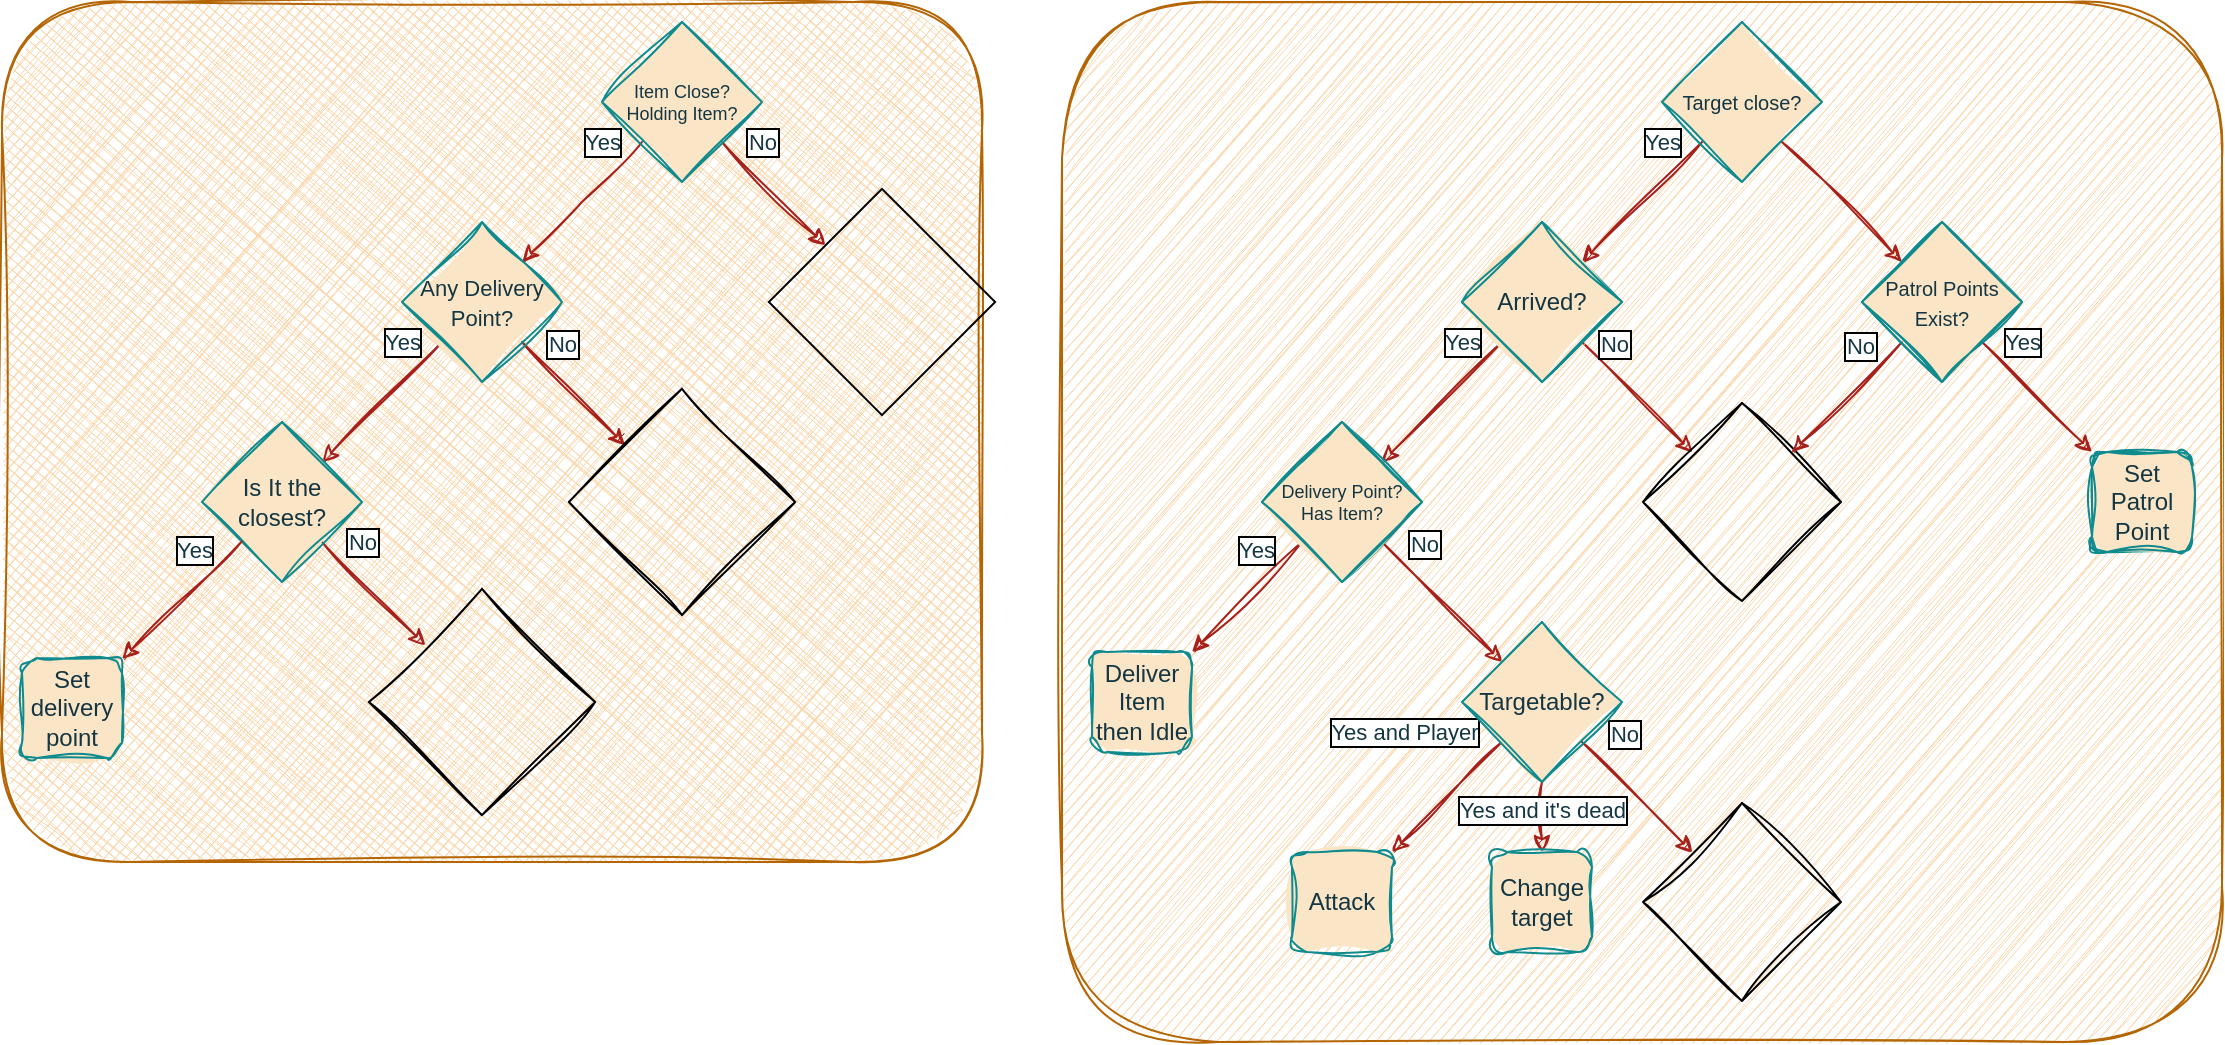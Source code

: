 <mxfile version="21.4.0" type="github">
  <diagram name="Page-1" id="PBjF0S1gfF1iQmg-wnNl">
    <mxGraphModel dx="1500" dy="769" grid="1" gridSize="10" guides="1" tooltips="1" connect="1" arrows="1" fold="1" page="1" pageScale="1" pageWidth="1169" pageHeight="827" math="0" shadow="0">
      <root>
        <mxCell id="0" />
        <mxCell id="1" parent="0" />
        <mxCell id="rl__5Bupo7yeQbn3KmcP-94" value="" style="rounded=1;whiteSpace=wrap;html=1;fillStyle=hachure;shadow=0;glass=0;fillColor=#fad7ac;strokeColor=#b46504;sketch=1;curveFitting=1;jiggle=2;sketchStyle=rough;" parent="1" vertex="1">
          <mxGeometry x="550" y="10" width="580" height="520" as="geometry" />
        </mxCell>
        <mxCell id="rl__5Bupo7yeQbn3KmcP-93" value="" style="rounded=1;whiteSpace=wrap;html=1;fillStyle=cross-hatch;sketch=1;curveFitting=1;jiggle=2;shadow=0;glass=0;fillColor=#fad7ac;strokeColor=#b46504;" parent="1" vertex="1">
          <mxGeometry x="20" y="10" width="490" height="430" as="geometry" />
        </mxCell>
        <mxCell id="rl__5Bupo7yeQbn3KmcP-3" value="" style="rounded=0;orthogonalLoop=1;jettySize=auto;html=1;exitX=0;exitY=1;exitDx=0;exitDy=0;sketch=1;curveFitting=1;jiggle=2;labelBackgroundColor=none;strokeColor=#A8201A;fontColor=default;" parent="1" source="rl__5Bupo7yeQbn3KmcP-1" target="rl__5Bupo7yeQbn3KmcP-2" edge="1">
          <mxGeometry relative="1" as="geometry">
            <Array as="points">
              <mxPoint x="310" y="110" />
            </Array>
          </mxGeometry>
        </mxCell>
        <mxCell id="rl__5Bupo7yeQbn3KmcP-55" value="&lt;div&gt;Yes&lt;/div&gt;" style="edgeLabel;html=1;align=center;verticalAlign=middle;resizable=0;points=[];labelBackgroundColor=default;fontColor=#143642;labelBorderColor=default;" parent="rl__5Bupo7yeQbn3KmcP-3" vertex="1" connectable="0">
          <mxGeometry x="-0.137" relative="1" as="geometry">
            <mxPoint x="6" y="-26" as="offset" />
          </mxGeometry>
        </mxCell>
        <mxCell id="rl__5Bupo7yeQbn3KmcP-19" style="rounded=0;orthogonalLoop=1;jettySize=auto;html=1;exitX=1;exitY=1;exitDx=0;exitDy=0;sketch=1;curveFitting=1;jiggle=2;labelBackgroundColor=none;strokeColor=#A8201A;fontColor=default;" parent="1" source="rl__5Bupo7yeQbn3KmcP-1" target="rl__5Bupo7yeQbn3KmcP-15" edge="1">
          <mxGeometry relative="1" as="geometry" />
        </mxCell>
        <mxCell id="rl__5Bupo7yeQbn3KmcP-56" value="&lt;div&gt;No&lt;/div&gt;" style="edgeLabel;html=1;align=center;verticalAlign=middle;resizable=0;points=[];labelBackgroundColor=default;fontColor=#143642;labelBorderColor=default;" parent="rl__5Bupo7yeQbn3KmcP-19" vertex="1" connectable="0">
          <mxGeometry x="-0.285" relative="1" as="geometry">
            <mxPoint x="1" y="-19" as="offset" />
          </mxGeometry>
        </mxCell>
        <mxCell id="rl__5Bupo7yeQbn3KmcP-1" value="&lt;div style=&quot;font-size: 9px;&quot;&gt;&lt;font style=&quot;font-size: 9px;&quot;&gt;Item Close?&lt;/font&gt;&lt;/div&gt;&lt;div style=&quot;font-size: 9px;&quot;&gt;&lt;font style=&quot;font-size: 9px;&quot;&gt;Holding Item?&lt;br&gt;&lt;/font&gt;&lt;/div&gt;" style="rhombus;whiteSpace=wrap;html=1;fontSize=10;verticalAlign=middle;horizontal=1;sketch=1;curveFitting=1;jiggle=2;labelBackgroundColor=none;fillColor=#FAE5C7;strokeColor=#0F8B8D;fontColor=#143642;fillStyle=solid;" parent="1" vertex="1">
          <mxGeometry x="320" y="20" width="80" height="80" as="geometry" />
        </mxCell>
        <mxCell id="rl__5Bupo7yeQbn3KmcP-24" value="" style="rounded=0;orthogonalLoop=1;jettySize=auto;html=1;sketch=1;curveFitting=1;jiggle=2;labelBackgroundColor=none;strokeColor=#A8201A;fontColor=default;" parent="1" source="rl__5Bupo7yeQbn3KmcP-2" target="rl__5Bupo7yeQbn3KmcP-23" edge="1">
          <mxGeometry relative="1" as="geometry" />
        </mxCell>
        <mxCell id="rl__5Bupo7yeQbn3KmcP-57" value="&lt;div&gt;Yes&lt;/div&gt;" style="edgeLabel;html=1;align=center;verticalAlign=middle;resizable=0;points=[];labelBackgroundColor=default;fontColor=#143642;labelBorderColor=default;" parent="rl__5Bupo7yeQbn3KmcP-24" vertex="1" connectable="0">
          <mxGeometry x="-0.269" relative="1" as="geometry">
            <mxPoint x="2" y="-22" as="offset" />
          </mxGeometry>
        </mxCell>
        <mxCell id="rl__5Bupo7yeQbn3KmcP-26" style="rounded=0;orthogonalLoop=1;jettySize=auto;html=1;sketch=1;curveFitting=1;jiggle=2;labelBackgroundColor=none;strokeColor=#A8201A;fontColor=default;" parent="1" source="rl__5Bupo7yeQbn3KmcP-2" target="rl__5Bupo7yeQbn3KmcP-25" edge="1">
          <mxGeometry relative="1" as="geometry" />
        </mxCell>
        <mxCell id="rl__5Bupo7yeQbn3KmcP-58" value="&lt;div&gt;No&lt;/div&gt;" style="edgeLabel;html=1;align=center;verticalAlign=middle;resizable=0;points=[];labelBackgroundColor=default;fontColor=#143642;labelBorderColor=default;" parent="rl__5Bupo7yeQbn3KmcP-26" vertex="1" connectable="0">
          <mxGeometry x="-0.539" y="1" relative="1" as="geometry">
            <mxPoint x="7" y="-11" as="offset" />
          </mxGeometry>
        </mxCell>
        <mxCell id="rl__5Bupo7yeQbn3KmcP-2" value="&lt;font style=&quot;font-size: 11px;&quot;&gt;Any Delivery Point?&lt;/font&gt;" style="rhombus;whiteSpace=wrap;html=1;sketch=1;curveFitting=1;jiggle=2;labelBackgroundColor=none;fillColor=#FAE5C7;strokeColor=#0F8B8D;fontColor=#143642;fillStyle=solid;" parent="1" vertex="1">
          <mxGeometry x="220" y="120" width="80" height="80" as="geometry" />
        </mxCell>
        <mxCell id="rl__5Bupo7yeQbn3KmcP-15" value="" style="shape=image;html=1;verticalAlign=top;verticalLabelPosition=bottom;labelBackgroundColor=none;imageAspect=0;aspect=fixed;image=https://cdn0.iconfinder.com/data/icons/phosphor-fill-vol-4/256/spiral-fill-128.png;imageBackground=none;imageBorder=none;rotation=135;direction=north;fillColor=#FAE5C7;strokeColor=#0F8B8D;fontColor=#143642;fillOpacity=75;" parent="1" vertex="1">
          <mxGeometry x="420" y="120" width="80" height="80" as="geometry" />
        </mxCell>
        <mxCell id="rl__5Bupo7yeQbn3KmcP-28" style="rounded=0;orthogonalLoop=1;jettySize=auto;html=1;sketch=1;curveFitting=1;jiggle=2;labelBackgroundColor=none;strokeColor=#A8201A;fontColor=default;" parent="1" source="rl__5Bupo7yeQbn3KmcP-23" target="rl__5Bupo7yeQbn3KmcP-27" edge="1">
          <mxGeometry relative="1" as="geometry" />
        </mxCell>
        <mxCell id="rl__5Bupo7yeQbn3KmcP-59" value="&lt;div&gt;No&lt;/div&gt;" style="edgeLabel;html=1;align=center;verticalAlign=middle;resizable=0;points=[];labelBackgroundColor=default;fontColor=#143642;labelBorderColor=default;" parent="rl__5Bupo7yeQbn3KmcP-28" vertex="1" connectable="0">
          <mxGeometry x="-0.539" y="-2" relative="1" as="geometry">
            <mxPoint x="9" y="-14" as="offset" />
          </mxGeometry>
        </mxCell>
        <mxCell id="rl__5Bupo7yeQbn3KmcP-23" value="Is It the closest?" style="rhombus;whiteSpace=wrap;html=1;sketch=1;curveFitting=1;jiggle=2;labelBackgroundColor=none;fillColor=#FAE5C7;strokeColor=#0F8B8D;fontColor=#143642;fillStyle=solid;" parent="1" vertex="1">
          <mxGeometry x="120" y="220" width="80" height="80" as="geometry" />
        </mxCell>
        <mxCell id="rl__5Bupo7yeQbn3KmcP-25" value="" style="shape=image;html=1;verticalAlign=top;verticalLabelPosition=bottom;labelBackgroundColor=none;imageAspect=0;aspect=fixed;image=https://cdn0.iconfinder.com/data/icons/phosphor-fill-vol-4/256/spiral-fill-128.png;imageBackground=none;imageBorder=none;rotation=135;direction=north;sketch=1;curveFitting=1;jiggle=2;fillColor=#FAE5C7;strokeColor=#0F8B8D;fontColor=#143642;fillOpacity=75;" parent="1" vertex="1">
          <mxGeometry x="320" y="220" width="80" height="80" as="geometry" />
        </mxCell>
        <mxCell id="rl__5Bupo7yeQbn3KmcP-27" value="" style="shape=image;html=1;verticalAlign=top;verticalLabelPosition=bottom;labelBackgroundColor=none;imageAspect=0;aspect=fixed;image=https://cdn0.iconfinder.com/data/icons/phosphor-fill-vol-4/256/spiral-fill-128.png;imageBackground=none;imageBorder=default;rotation=135;direction=north;sketch=1;curveFitting=1;jiggle=2;fillColor=#FAE5C7;strokeColor=#0F8B8D;fontColor=#143642;fillOpacity=75;" parent="1" vertex="1">
          <mxGeometry x="220" y="320" width="80" height="80" as="geometry" />
        </mxCell>
        <mxCell id="rl__5Bupo7yeQbn3KmcP-34" value="" style="rounded=0;orthogonalLoop=1;jettySize=auto;html=1;sketch=1;curveFitting=1;jiggle=2;labelBackgroundColor=none;strokeColor=#A8201A;fontColor=default;" parent="1" source="rl__5Bupo7yeQbn3KmcP-23" target="rl__5Bupo7yeQbn3KmcP-33" edge="1">
          <mxGeometry relative="1" as="geometry">
            <mxPoint x="140" y="280" as="sourcePoint" />
            <mxPoint x="80" y="320" as="targetPoint" />
          </mxGeometry>
        </mxCell>
        <mxCell id="rl__5Bupo7yeQbn3KmcP-60" value="Yes" style="edgeLabel;html=1;align=center;verticalAlign=middle;resizable=0;points=[];labelBackgroundColor=default;fontColor=#143642;labelBorderColor=default;" parent="rl__5Bupo7yeQbn3KmcP-34" vertex="1" connectable="0">
          <mxGeometry x="-0.285" y="1" relative="1" as="geometry">
            <mxPoint x="-3" y="-18" as="offset" />
          </mxGeometry>
        </mxCell>
        <mxCell id="rl__5Bupo7yeQbn3KmcP-33" value="&lt;div&gt;Set delivery point&lt;/div&gt;" style="rounded=1;whiteSpace=wrap;html=1;sketch=1;curveFitting=1;jiggle=2;labelBackgroundColor=none;fillColor=#FAE5C7;strokeColor=#0F8B8D;fontColor=#143642;fillStyle=solid;" parent="1" vertex="1">
          <mxGeometry x="30" y="338" width="50" height="50" as="geometry" />
        </mxCell>
        <mxCell id="rl__5Bupo7yeQbn3KmcP-37" value="" style="rounded=0;orthogonalLoop=1;jettySize=auto;html=1;exitX=0;exitY=1;exitDx=0;exitDy=0;sketch=1;curveFitting=1;jiggle=2;labelBackgroundColor=none;strokeColor=#A8201A;fontColor=default;" parent="1" source="rl__5Bupo7yeQbn3KmcP-39" target="rl__5Bupo7yeQbn3KmcP-42" edge="1">
          <mxGeometry relative="1" as="geometry" />
        </mxCell>
        <mxCell id="rl__5Bupo7yeQbn3KmcP-61" value="Yes" style="edgeLabel;html=1;align=center;verticalAlign=middle;resizable=0;points=[];labelBackgroundColor=default;fontColor=#143642;labelBorderColor=default;" parent="rl__5Bupo7yeQbn3KmcP-37" vertex="1" connectable="0">
          <mxGeometry x="-0.548" y="-2" relative="1" as="geometry">
            <mxPoint x="-5" y="-12" as="offset" />
          </mxGeometry>
        </mxCell>
        <mxCell id="rl__5Bupo7yeQbn3KmcP-38" style="rounded=0;orthogonalLoop=1;jettySize=auto;html=1;exitX=1;exitY=1;exitDx=0;exitDy=0;sketch=1;curveFitting=1;jiggle=2;labelBackgroundColor=none;strokeColor=#A8201A;fontColor=default;" parent="1" source="rl__5Bupo7yeQbn3KmcP-39" target="rl__5Bupo7yeQbn3KmcP-85" edge="1">
          <mxGeometry relative="1" as="geometry">
            <mxPoint x="961.716" y="131.716" as="targetPoint" />
          </mxGeometry>
        </mxCell>
        <mxCell id="rl__5Bupo7yeQbn3KmcP-39" value="Target close?" style="rhombus;whiteSpace=wrap;html=1;fontSize=10;verticalAlign=middle;horizontal=1;sketch=1;curveFitting=1;jiggle=2;labelBackgroundColor=none;fillColor=#FAE5C7;strokeColor=#0F8B8D;fontColor=#143642;fillStyle=solid;" parent="1" vertex="1">
          <mxGeometry x="850" y="20" width="80" height="80" as="geometry" />
        </mxCell>
        <mxCell id="rl__5Bupo7yeQbn3KmcP-40" value="" style="rounded=0;orthogonalLoop=1;jettySize=auto;html=1;sketch=1;curveFitting=1;jiggle=2;labelBackgroundColor=none;strokeColor=#A8201A;fontColor=default;" parent="1" source="rl__5Bupo7yeQbn3KmcP-42" target="rl__5Bupo7yeQbn3KmcP-45" edge="1">
          <mxGeometry relative="1" as="geometry" />
        </mxCell>
        <mxCell id="rl__5Bupo7yeQbn3KmcP-62" value="Yes" style="edgeLabel;html=1;align=center;verticalAlign=middle;resizable=0;points=[];labelBackgroundColor=default;fontColor=#143642;labelBorderColor=default;" parent="rl__5Bupo7yeQbn3KmcP-40" vertex="1" connectable="0">
          <mxGeometry x="-0.26" y="-1" relative="1" as="geometry">
            <mxPoint x="3" y="-22" as="offset" />
          </mxGeometry>
        </mxCell>
        <mxCell id="rl__5Bupo7yeQbn3KmcP-41" style="rounded=0;orthogonalLoop=1;jettySize=auto;html=1;sketch=1;curveFitting=1;jiggle=2;labelBackgroundColor=none;strokeColor=#A8201A;fontColor=default;" parent="1" source="rl__5Bupo7yeQbn3KmcP-42" target="rl__5Bupo7yeQbn3KmcP-46" edge="1">
          <mxGeometry relative="1" as="geometry" />
        </mxCell>
        <mxCell id="rl__5Bupo7yeQbn3KmcP-86" value="No" style="edgeLabel;html=1;align=center;verticalAlign=middle;resizable=0;points=[];labelBackgroundColor=default;fontColor=#143642;labelBorderColor=default;" parent="rl__5Bupo7yeQbn3KmcP-41" vertex="1" connectable="0">
          <mxGeometry x="-0.405" y="-1" relative="1" as="geometry">
            <mxPoint y="-16" as="offset" />
          </mxGeometry>
        </mxCell>
        <mxCell id="rl__5Bupo7yeQbn3KmcP-42" value="Arrived?" style="rhombus;whiteSpace=wrap;html=1;sketch=1;curveFitting=1;jiggle=2;labelBackgroundColor=none;fillColor=#FAE5C7;strokeColor=#0F8B8D;fontColor=#143642;" parent="1" vertex="1">
          <mxGeometry x="750" y="120" width="80" height="80" as="geometry" />
        </mxCell>
        <mxCell id="rl__5Bupo7yeQbn3KmcP-44" style="rounded=0;orthogonalLoop=1;jettySize=auto;html=1;endArrow=classic;endFill=1;sketch=1;curveFitting=1;jiggle=2;labelBackgroundColor=none;strokeColor=#A8201A;fontColor=default;" parent="1" source="rl__5Bupo7yeQbn3KmcP-45" target="rl__5Bupo7yeQbn3KmcP-50" edge="1">
          <mxGeometry relative="1" as="geometry">
            <mxPoint x="761.716" y="331.716" as="targetPoint" />
          </mxGeometry>
        </mxCell>
        <mxCell id="rl__5Bupo7yeQbn3KmcP-80" value="No" style="edgeLabel;html=1;align=center;verticalAlign=middle;resizable=0;points=[];labelBackgroundColor=default;fontColor=#143642;labelBorderColor=default;" parent="rl__5Bupo7yeQbn3KmcP-44" vertex="1" connectable="0">
          <mxGeometry x="-0.258" relative="1" as="geometry">
            <mxPoint x="-2" y="-22" as="offset" />
          </mxGeometry>
        </mxCell>
        <mxCell id="rl__5Bupo7yeQbn3KmcP-45" value="&lt;div style=&quot;font-size: 9px;&quot;&gt;&lt;font style=&quot;font-size: 9px;&quot;&gt;Delivery Point?&lt;/font&gt;&lt;/div&gt;&lt;div style=&quot;font-size: 9px;&quot;&gt;&lt;font style=&quot;font-size: 9px;&quot;&gt;Has Item?&lt;br&gt;&lt;/font&gt;&lt;/div&gt;" style="rhombus;whiteSpace=wrap;html=1;sketch=1;curveFitting=1;jiggle=2;labelBackgroundColor=none;fillColor=#FAE5C7;strokeColor=#0F8B8D;fontColor=#143642;" parent="1" vertex="1">
          <mxGeometry x="650" y="220" width="80" height="80" as="geometry" />
        </mxCell>
        <mxCell id="rl__5Bupo7yeQbn3KmcP-46" value="" style="shape=image;html=1;verticalAlign=top;verticalLabelPosition=bottom;labelBackgroundColor=none;imageAspect=0;aspect=fixed;image=https://cdn0.iconfinder.com/data/icons/phosphor-fill-vol-4/256/spiral-fill-128.png;imageBackground=none;imageBorder=default;rotation=135;direction=north;sketch=1;curveFitting=1;jiggle=2;fillColor=#FAE5C7;strokeColor=#0F8B8D;fontColor=#143642;fillOpacity=75;sketchStyle=rough;" parent="1" vertex="1">
          <mxGeometry x="855" y="225" width="70" height="70" as="geometry" />
        </mxCell>
        <mxCell id="rl__5Bupo7yeQbn3KmcP-48" value="" style="rounded=0;orthogonalLoop=1;jettySize=auto;html=1;sketch=1;curveFitting=1;jiggle=2;labelBackgroundColor=none;strokeColor=#A8201A;fontColor=default;" parent="1" source="rl__5Bupo7yeQbn3KmcP-45" target="rl__5Bupo7yeQbn3KmcP-49" edge="1">
          <mxGeometry relative="1" as="geometry">
            <mxPoint x="670" y="280" as="sourcePoint" />
            <mxPoint x="610" y="320" as="targetPoint" />
          </mxGeometry>
        </mxCell>
        <mxCell id="rl__5Bupo7yeQbn3KmcP-54" value="&lt;div&gt;Yes&lt;/div&gt;" style="edgeLabel;html=1;align=center;verticalAlign=middle;resizable=0;points=[];labelBackgroundColor=default;fontColor=#143642;labelBorderColor=default;" parent="rl__5Bupo7yeQbn3KmcP-48" vertex="1" connectable="0">
          <mxGeometry x="-0.349" y="-2" relative="1" as="geometry">
            <mxPoint x="-4" y="-13" as="offset" />
          </mxGeometry>
        </mxCell>
        <mxCell id="rl__5Bupo7yeQbn3KmcP-49" value="Deliver Item then Idle" style="rounded=1;whiteSpace=wrap;html=1;sketch=1;curveFitting=1;jiggle=2;labelBackgroundColor=none;fillColor=#FAE5C7;strokeColor=#0F8B8D;fontColor=#143642;fillStyle=solid;" parent="1" vertex="1">
          <mxGeometry x="565" y="335" width="50" height="50" as="geometry" />
        </mxCell>
        <mxCell id="rl__5Bupo7yeQbn3KmcP-75" style="rounded=0;orthogonalLoop=1;jettySize=auto;html=1;exitX=0;exitY=1;exitDx=0;exitDy=0;sketch=1;curveFitting=1;jiggle=2;labelBackgroundColor=none;strokeColor=#A8201A;fontColor=default;" parent="1" source="rl__5Bupo7yeQbn3KmcP-50" target="rl__5Bupo7yeQbn3KmcP-74" edge="1">
          <mxGeometry relative="1" as="geometry" />
        </mxCell>
        <mxCell id="rl__5Bupo7yeQbn3KmcP-76" value="Yes and Player" style="edgeLabel;html=1;align=center;verticalAlign=middle;resizable=0;points=[];labelBackgroundColor=default;fontColor=#143642;labelBorderColor=default;" parent="rl__5Bupo7yeQbn3KmcP-75" vertex="1" connectable="0">
          <mxGeometry relative="1" as="geometry">
            <mxPoint x="-22" y="-33" as="offset" />
          </mxGeometry>
        </mxCell>
        <mxCell id="rl__5Bupo7yeQbn3KmcP-78" style="rounded=0;orthogonalLoop=1;jettySize=auto;html=1;sketch=1;curveFitting=1;jiggle=2;labelBackgroundColor=none;strokeColor=#A8201A;fontColor=default;" parent="1" source="rl__5Bupo7yeQbn3KmcP-50" target="rl__5Bupo7yeQbn3KmcP-77" edge="1">
          <mxGeometry relative="1" as="geometry" />
        </mxCell>
        <mxCell id="rl__5Bupo7yeQbn3KmcP-79" value="Yes and it&#39;s dead" style="edgeLabel;html=1;align=center;verticalAlign=middle;resizable=0;points=[];labelBackgroundColor=default;fontColor=#143642;labelBorderColor=default;" parent="rl__5Bupo7yeQbn3KmcP-78" vertex="1" connectable="0">
          <mxGeometry relative="1" as="geometry">
            <mxPoint y="-4" as="offset" />
          </mxGeometry>
        </mxCell>
        <mxCell id="rl__5Bupo7yeQbn3KmcP-83" style="rounded=0;orthogonalLoop=1;jettySize=auto;html=1;sketch=1;curveFitting=1;jiggle=2;labelBackgroundColor=none;strokeColor=#A8201A;fontColor=default;" parent="1" source="rl__5Bupo7yeQbn3KmcP-50" target="rl__5Bupo7yeQbn3KmcP-82" edge="1">
          <mxGeometry relative="1" as="geometry" />
        </mxCell>
        <mxCell id="rl__5Bupo7yeQbn3KmcP-84" value="&lt;div&gt;No&lt;/div&gt;" style="edgeLabel;html=1;align=center;verticalAlign=middle;resizable=0;points=[];labelBackgroundColor=default;fontColor=#143642;labelBorderColor=default;" parent="rl__5Bupo7yeQbn3KmcP-83" vertex="1" connectable="0">
          <mxGeometry x="-0.648" y="-1" relative="1" as="geometry">
            <mxPoint x="12" y="-15" as="offset" />
          </mxGeometry>
        </mxCell>
        <mxCell id="rl__5Bupo7yeQbn3KmcP-50" value="Targetable?" style="rhombus;whiteSpace=wrap;html=1;sketch=1;curveFitting=1;jiggle=2;labelBackgroundColor=none;fillColor=#FAE5C7;strokeColor=#0F8B8D;fontColor=#143642;fillStyle=solid;" parent="1" vertex="1">
          <mxGeometry x="750" y="320" width="80" height="80" as="geometry" />
        </mxCell>
        <mxCell id="rl__5Bupo7yeQbn3KmcP-74" value="Attack" style="rounded=1;whiteSpace=wrap;html=1;sketch=1;curveFitting=1;jiggle=2;labelBackgroundColor=none;fillColor=#FAE5C7;strokeColor=#0F8B8D;fontColor=#143642;fillStyle=solid;" parent="1" vertex="1">
          <mxGeometry x="665" y="435" width="50" height="50" as="geometry" />
        </mxCell>
        <mxCell id="rl__5Bupo7yeQbn3KmcP-77" value="Change target" style="rounded=1;whiteSpace=wrap;html=1;sketch=1;curveFitting=1;jiggle=2;labelBackgroundColor=none;fillColor=#FAE5C7;strokeColor=#0F8B8D;fontColor=#143642;fillStyle=solid;" parent="1" vertex="1">
          <mxGeometry x="765" y="435" width="50" height="50" as="geometry" />
        </mxCell>
        <mxCell id="rl__5Bupo7yeQbn3KmcP-82" value="" style="shape=image;html=1;verticalAlign=top;verticalLabelPosition=bottom;labelBackgroundColor=none;imageAspect=0;aspect=fixed;image=https://cdn0.iconfinder.com/data/icons/phosphor-fill-vol-4/256/spiral-fill-128.png;imageBackground=none;imageBorder=default;rotation=135;direction=north;sketch=1;curveFitting=1;jiggle=2;fillColor=#FAE5C7;strokeColor=#0F8B8D;fontColor=#143642;fillOpacity=75;" parent="1" vertex="1">
          <mxGeometry x="855" y="425" width="70" height="70" as="geometry" />
        </mxCell>
        <mxCell id="rl__5Bupo7yeQbn3KmcP-87" style="rounded=0;orthogonalLoop=1;jettySize=auto;html=1;sketch=1;curveFitting=1;jiggle=2;labelBackgroundColor=none;strokeColor=#A8201A;fontColor=default;" parent="1" source="rl__5Bupo7yeQbn3KmcP-85" target="rl__5Bupo7yeQbn3KmcP-46" edge="1">
          <mxGeometry relative="1" as="geometry" />
        </mxCell>
        <mxCell id="rl__5Bupo7yeQbn3KmcP-88" value="No" style="edgeLabel;html=1;align=center;verticalAlign=middle;resizable=0;points=[];labelBackgroundColor=default;fontColor=#143642;labelBorderColor=default;" parent="rl__5Bupo7yeQbn3KmcP-87" vertex="1" connectable="0">
          <mxGeometry x="-0.359" y="1" relative="1" as="geometry">
            <mxPoint x="-4" y="-17" as="offset" />
          </mxGeometry>
        </mxCell>
        <mxCell id="rl__5Bupo7yeQbn3KmcP-90" style="rounded=0;orthogonalLoop=1;jettySize=auto;html=1;exitX=1;exitY=1;exitDx=0;exitDy=0;sketch=1;curveFitting=1;jiggle=2;labelBackgroundColor=none;strokeColor=#A8201A;fontColor=default;" parent="1" source="rl__5Bupo7yeQbn3KmcP-85" target="rl__5Bupo7yeQbn3KmcP-91" edge="1">
          <mxGeometry relative="1" as="geometry">
            <mxPoint x="1070" y="240" as="targetPoint" />
          </mxGeometry>
        </mxCell>
        <mxCell id="rl__5Bupo7yeQbn3KmcP-92" value="Yes" style="edgeLabel;html=1;align=center;verticalAlign=middle;resizable=0;points=[];labelBackgroundColor=default;fontColor=#143642;labelBorderColor=default;" parent="rl__5Bupo7yeQbn3KmcP-90" vertex="1" connectable="0">
          <mxGeometry x="-0.52" y="-3" relative="1" as="geometry">
            <mxPoint x="9" y="-15" as="offset" />
          </mxGeometry>
        </mxCell>
        <mxCell id="rl__5Bupo7yeQbn3KmcP-85" value="&lt;div align=&quot;center&quot;&gt;&lt;font style=&quot;font-size: 10px;&quot;&gt;Patrol Points Exist?&lt;/font&gt;&lt;/div&gt;" style="rhombus;whiteSpace=wrap;html=1;align=center;sketch=1;curveFitting=1;jiggle=2;labelBackgroundColor=none;fillColor=#FAE5C7;strokeColor=#0F8B8D;fontColor=#143642;" parent="1" vertex="1">
          <mxGeometry x="950" y="120" width="80" height="80" as="geometry" />
        </mxCell>
        <mxCell id="rl__5Bupo7yeQbn3KmcP-91" value="Set Patrol Point" style="rounded=1;whiteSpace=wrap;html=1;sketch=1;curveFitting=1;jiggle=2;labelBackgroundColor=none;fillColor=#FAE5C7;strokeColor=#0F8B8D;fontColor=#143642;" parent="1" vertex="1">
          <mxGeometry x="1065" y="235" width="50" height="50" as="geometry" />
        </mxCell>
        <mxCell id="rl__5Bupo7yeQbn3KmcP-95" value="&lt;div align=&quot;center&quot;&gt;&lt;font style=&quot;font-size: 10px;&quot;&gt;Patrol Points Exist?&lt;/font&gt;&lt;/div&gt;" style="rhombus;whiteSpace=wrap;html=1;align=center;sketch=1;curveFitting=1;jiggle=2;labelBackgroundColor=none;fillColor=#FAE5C7;strokeColor=#0F8B8D;fontColor=#143642;fillStyle=solid;" parent="1" vertex="1">
          <mxGeometry x="950" y="120" width="80" height="80" as="geometry" />
        </mxCell>
        <mxCell id="rl__5Bupo7yeQbn3KmcP-96" value="Arrived?" style="rhombus;whiteSpace=wrap;html=1;sketch=1;curveFitting=1;jiggle=2;labelBackgroundColor=none;fillColor=#FAE5C7;strokeColor=#0F8B8D;fontColor=#143642;fillStyle=solid;" parent="1" vertex="1">
          <mxGeometry x="750" y="120" width="80" height="80" as="geometry" />
        </mxCell>
        <mxCell id="rl__5Bupo7yeQbn3KmcP-97" value="Set Patrol Point" style="rounded=1;whiteSpace=wrap;html=1;sketch=1;curveFitting=1;jiggle=2;labelBackgroundColor=none;fillColor=#FAE5C7;strokeColor=#0F8B8D;fontColor=#143642;fillStyle=solid;" parent="1" vertex="1">
          <mxGeometry x="1065" y="235" width="50" height="50" as="geometry" />
        </mxCell>
        <mxCell id="rl__5Bupo7yeQbn3KmcP-98" value="&lt;div style=&quot;font-size: 9px;&quot;&gt;&lt;font style=&quot;font-size: 9px;&quot;&gt;Delivery Point?&lt;/font&gt;&lt;/div&gt;&lt;div style=&quot;font-size: 9px;&quot;&gt;&lt;font style=&quot;font-size: 9px;&quot;&gt;Has Item?&lt;br&gt;&lt;/font&gt;&lt;/div&gt;" style="rhombus;whiteSpace=wrap;html=1;sketch=1;curveFitting=1;jiggle=2;labelBackgroundColor=none;fillColor=#FAE5C7;strokeColor=#0F8B8D;fontColor=#143642;fillStyle=solid;" parent="1" vertex="1">
          <mxGeometry x="650" y="220" width="80" height="80" as="geometry" />
        </mxCell>
        <mxCell id="7FmxUsSSsAroglW-r4Ed-2" value="" style="shape=image;html=1;verticalAlign=top;verticalLabelPosition=bottom;labelBackgroundColor=none;imageAspect=0;aspect=fixed;image=https://cdn0.iconfinder.com/data/icons/phosphor-fill-vol-4/256/spiral-fill-128.png;imageBackground=none;imageBorder=default;rotation=135;direction=north;fillColor=#FAE5C7;strokeColor=#0F8B8D;fontColor=#143642;fillOpacity=75;" vertex="1" parent="1">
          <mxGeometry x="420" y="120" width="80" height="80" as="geometry" />
        </mxCell>
        <mxCell id="7FmxUsSSsAroglW-r4Ed-3" value="" style="shape=image;html=1;verticalAlign=top;verticalLabelPosition=bottom;labelBackgroundColor=none;imageAspect=0;aspect=fixed;image=https://cdn0.iconfinder.com/data/icons/phosphor-fill-vol-4/256/spiral-fill-128.png;imageBackground=none;imageBorder=default;rotation=135;direction=north;sketch=1;curveFitting=1;jiggle=2;fillColor=#FAE5C7;strokeColor=#0F8B8D;fontColor=#143642;fillOpacity=75;" vertex="1" parent="1">
          <mxGeometry x="320" y="220" width="80" height="80" as="geometry" />
        </mxCell>
      </root>
    </mxGraphModel>
  </diagram>
</mxfile>
